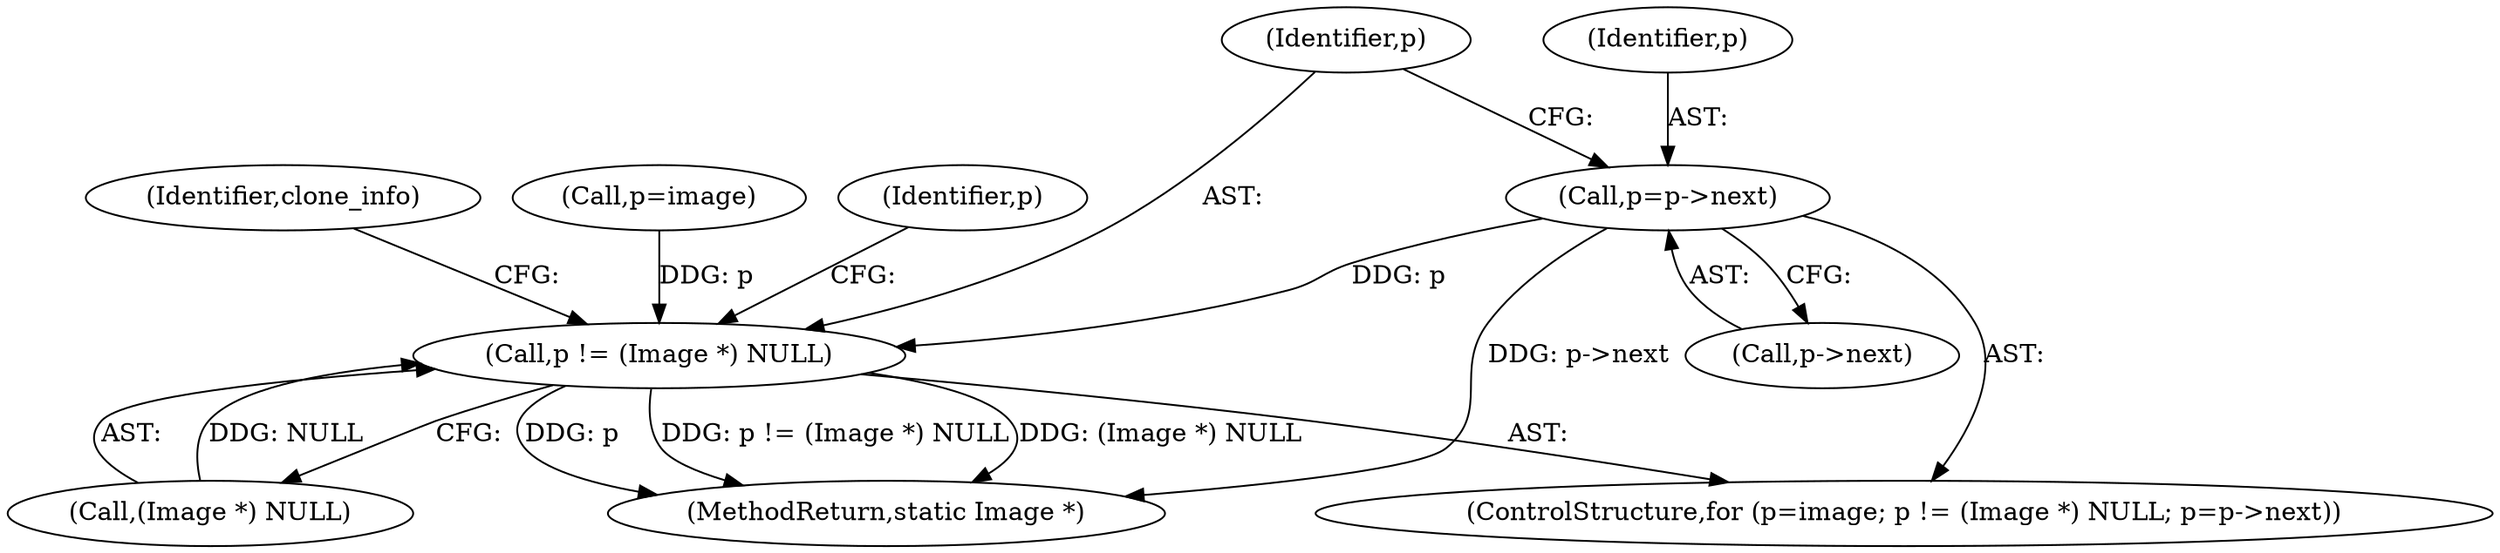 digraph "0_ImageMagick_f3b483e8b054c50149912523b4773687e18afe25@pointer" {
"1001723" [label="(Call,p=p->next)"];
"1001718" [label="(Call,p != (Image *) NULL)"];
"1001725" [label="(Call,p->next)"];
"1001723" [label="(Call,p=p->next)"];
"1001719" [label="(Identifier,p)"];
"1001736" [label="(Identifier,clone_info)"];
"1001715" [label="(Call,p=image)"];
"1001718" [label="(Call,p != (Image *) NULL)"];
"1001714" [label="(ControlStructure,for (p=image; p != (Image *) NULL; p=p->next))"];
"1001724" [label="(Identifier,p)"];
"1001730" [label="(Identifier,p)"];
"1001720" [label="(Call,(Image *) NULL)"];
"1001781" [label="(MethodReturn,static Image *)"];
"1001723" -> "1001714"  [label="AST: "];
"1001723" -> "1001725"  [label="CFG: "];
"1001724" -> "1001723"  [label="AST: "];
"1001725" -> "1001723"  [label="AST: "];
"1001719" -> "1001723"  [label="CFG: "];
"1001723" -> "1001781"  [label="DDG: p->next"];
"1001723" -> "1001718"  [label="DDG: p"];
"1001718" -> "1001714"  [label="AST: "];
"1001718" -> "1001720"  [label="CFG: "];
"1001719" -> "1001718"  [label="AST: "];
"1001720" -> "1001718"  [label="AST: "];
"1001730" -> "1001718"  [label="CFG: "];
"1001736" -> "1001718"  [label="CFG: "];
"1001718" -> "1001781"  [label="DDG: p"];
"1001718" -> "1001781"  [label="DDG: p != (Image *) NULL"];
"1001718" -> "1001781"  [label="DDG: (Image *) NULL"];
"1001715" -> "1001718"  [label="DDG: p"];
"1001720" -> "1001718"  [label="DDG: NULL"];
}
